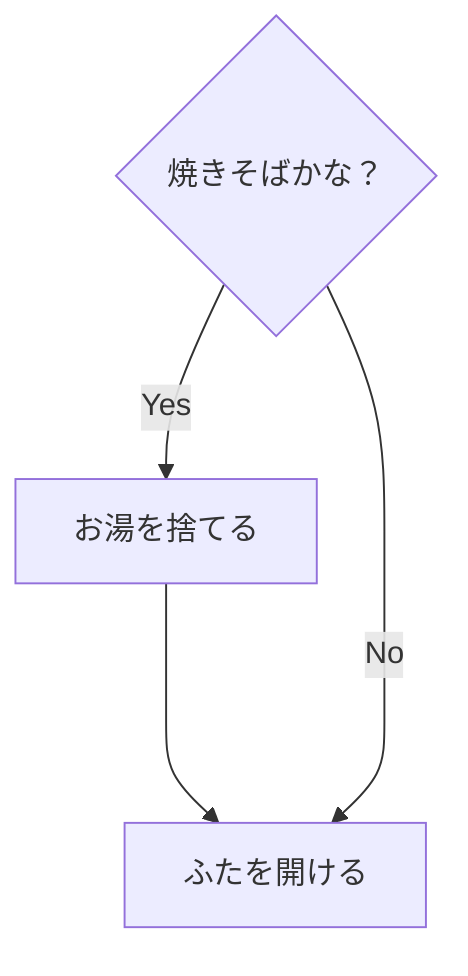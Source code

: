flowchart TD
ysoba{"焼きそばかな？"}
sute["お湯を捨てる"]
open["ふたを開ける"]

ysoba -->|Yes| sute ---> open
ysoba -->|No| open